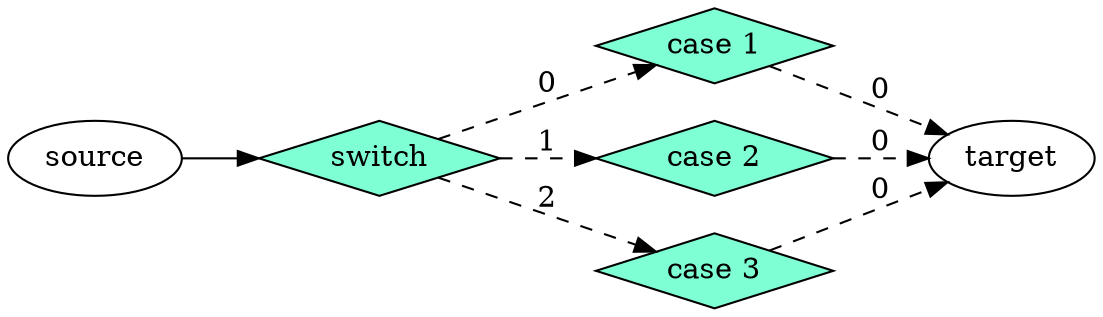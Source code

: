 digraph Taskflow {
rankdir="LR";
p0x7fa25f000030[label="source" ];
p0x7fa25f000030 -> p0x7fa25f000140;
p0x7fa25f000140[label="switch" shape=diamond color=black fillcolor=aquamarine style=filled];
p0x7fa25f000140 -> p0x7fa25f000250 [style=dashed label="0"];
p0x7fa25f000140 -> p0x7fa25f000360 [style=dashed label="1"];
p0x7fa25f000140 -> p0x7fa25f000470 [style=dashed label="2"];
p0x7fa25f000250[label="case 1" shape=diamond color=black fillcolor=aquamarine style=filled];
p0x7fa25f000250 -> p0x7fa25f000580 [style=dashed label="0"];
p0x7fa25f000360[label="case 2" shape=diamond color=black fillcolor=aquamarine style=filled];
p0x7fa25f000360 -> p0x7fa25f000580 [style=dashed label="0"];
p0x7fa25f000470[label="case 3" shape=diamond color=black fillcolor=aquamarine style=filled];
p0x7fa25f000470 -> p0x7fa25f000580 [style=dashed label="0"];
p0x7fa25f000580[label="target" ];
}

